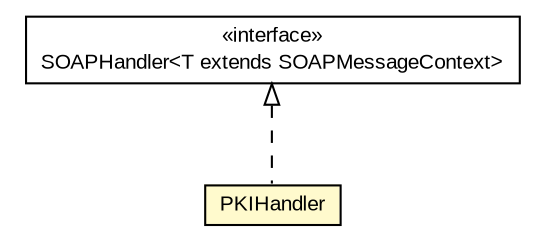 #!/usr/local/bin/dot
#
# Class diagram 
# Generated by UMLGraph version R5_6-24-gf6e263 (http://www.umlgraph.org/)
#

digraph G {
	edge [fontname="arial",fontsize=10,labelfontname="arial",labelfontsize=10];
	node [fontname="arial",fontsize=10,shape=plaintext];
	nodesep=0.25;
	ranksep=0.5;
	// org.miloss.fgsms.presentation.PKIHandler
	c807774 [label=<<table title="org.miloss.fgsms.presentation.PKIHandler" border="0" cellborder="1" cellspacing="0" cellpadding="2" port="p" bgcolor="lemonChiffon" href="./PKIHandler.html">
		<tr><td><table border="0" cellspacing="0" cellpadding="1">
<tr><td align="center" balign="center"> PKIHandler </td></tr>
		</table></td></tr>
		</table>>, URL="./PKIHandler.html", fontname="arial", fontcolor="black", fontsize=10.0];
	//org.miloss.fgsms.presentation.PKIHandler implements javax.xml.ws.handler.soap.SOAPHandler<T extends javax.xml.ws.handler.soap.SOAPMessageContext>
	c807815:p -> c807774:p [dir=back,arrowtail=empty,style=dashed];
	// javax.xml.ws.handler.soap.SOAPHandler<T extends javax.xml.ws.handler.soap.SOAPMessageContext>
	c807815 [label=<<table title="javax.xml.ws.handler.soap.SOAPHandler" border="0" cellborder="1" cellspacing="0" cellpadding="2" port="p" href="http://java.sun.com/j2se/1.4.2/docs/api/javax/xml/ws/handler/soap/SOAPHandler.html">
		<tr><td><table border="0" cellspacing="0" cellpadding="1">
<tr><td align="center" balign="center"> &#171;interface&#187; </td></tr>
<tr><td align="center" balign="center"> SOAPHandler&lt;T extends SOAPMessageContext&gt; </td></tr>
		</table></td></tr>
		</table>>, URL="http://java.sun.com/j2se/1.4.2/docs/api/javax/xml/ws/handler/soap/SOAPHandler.html", fontname="arial", fontcolor="black", fontsize=10.0];
}


